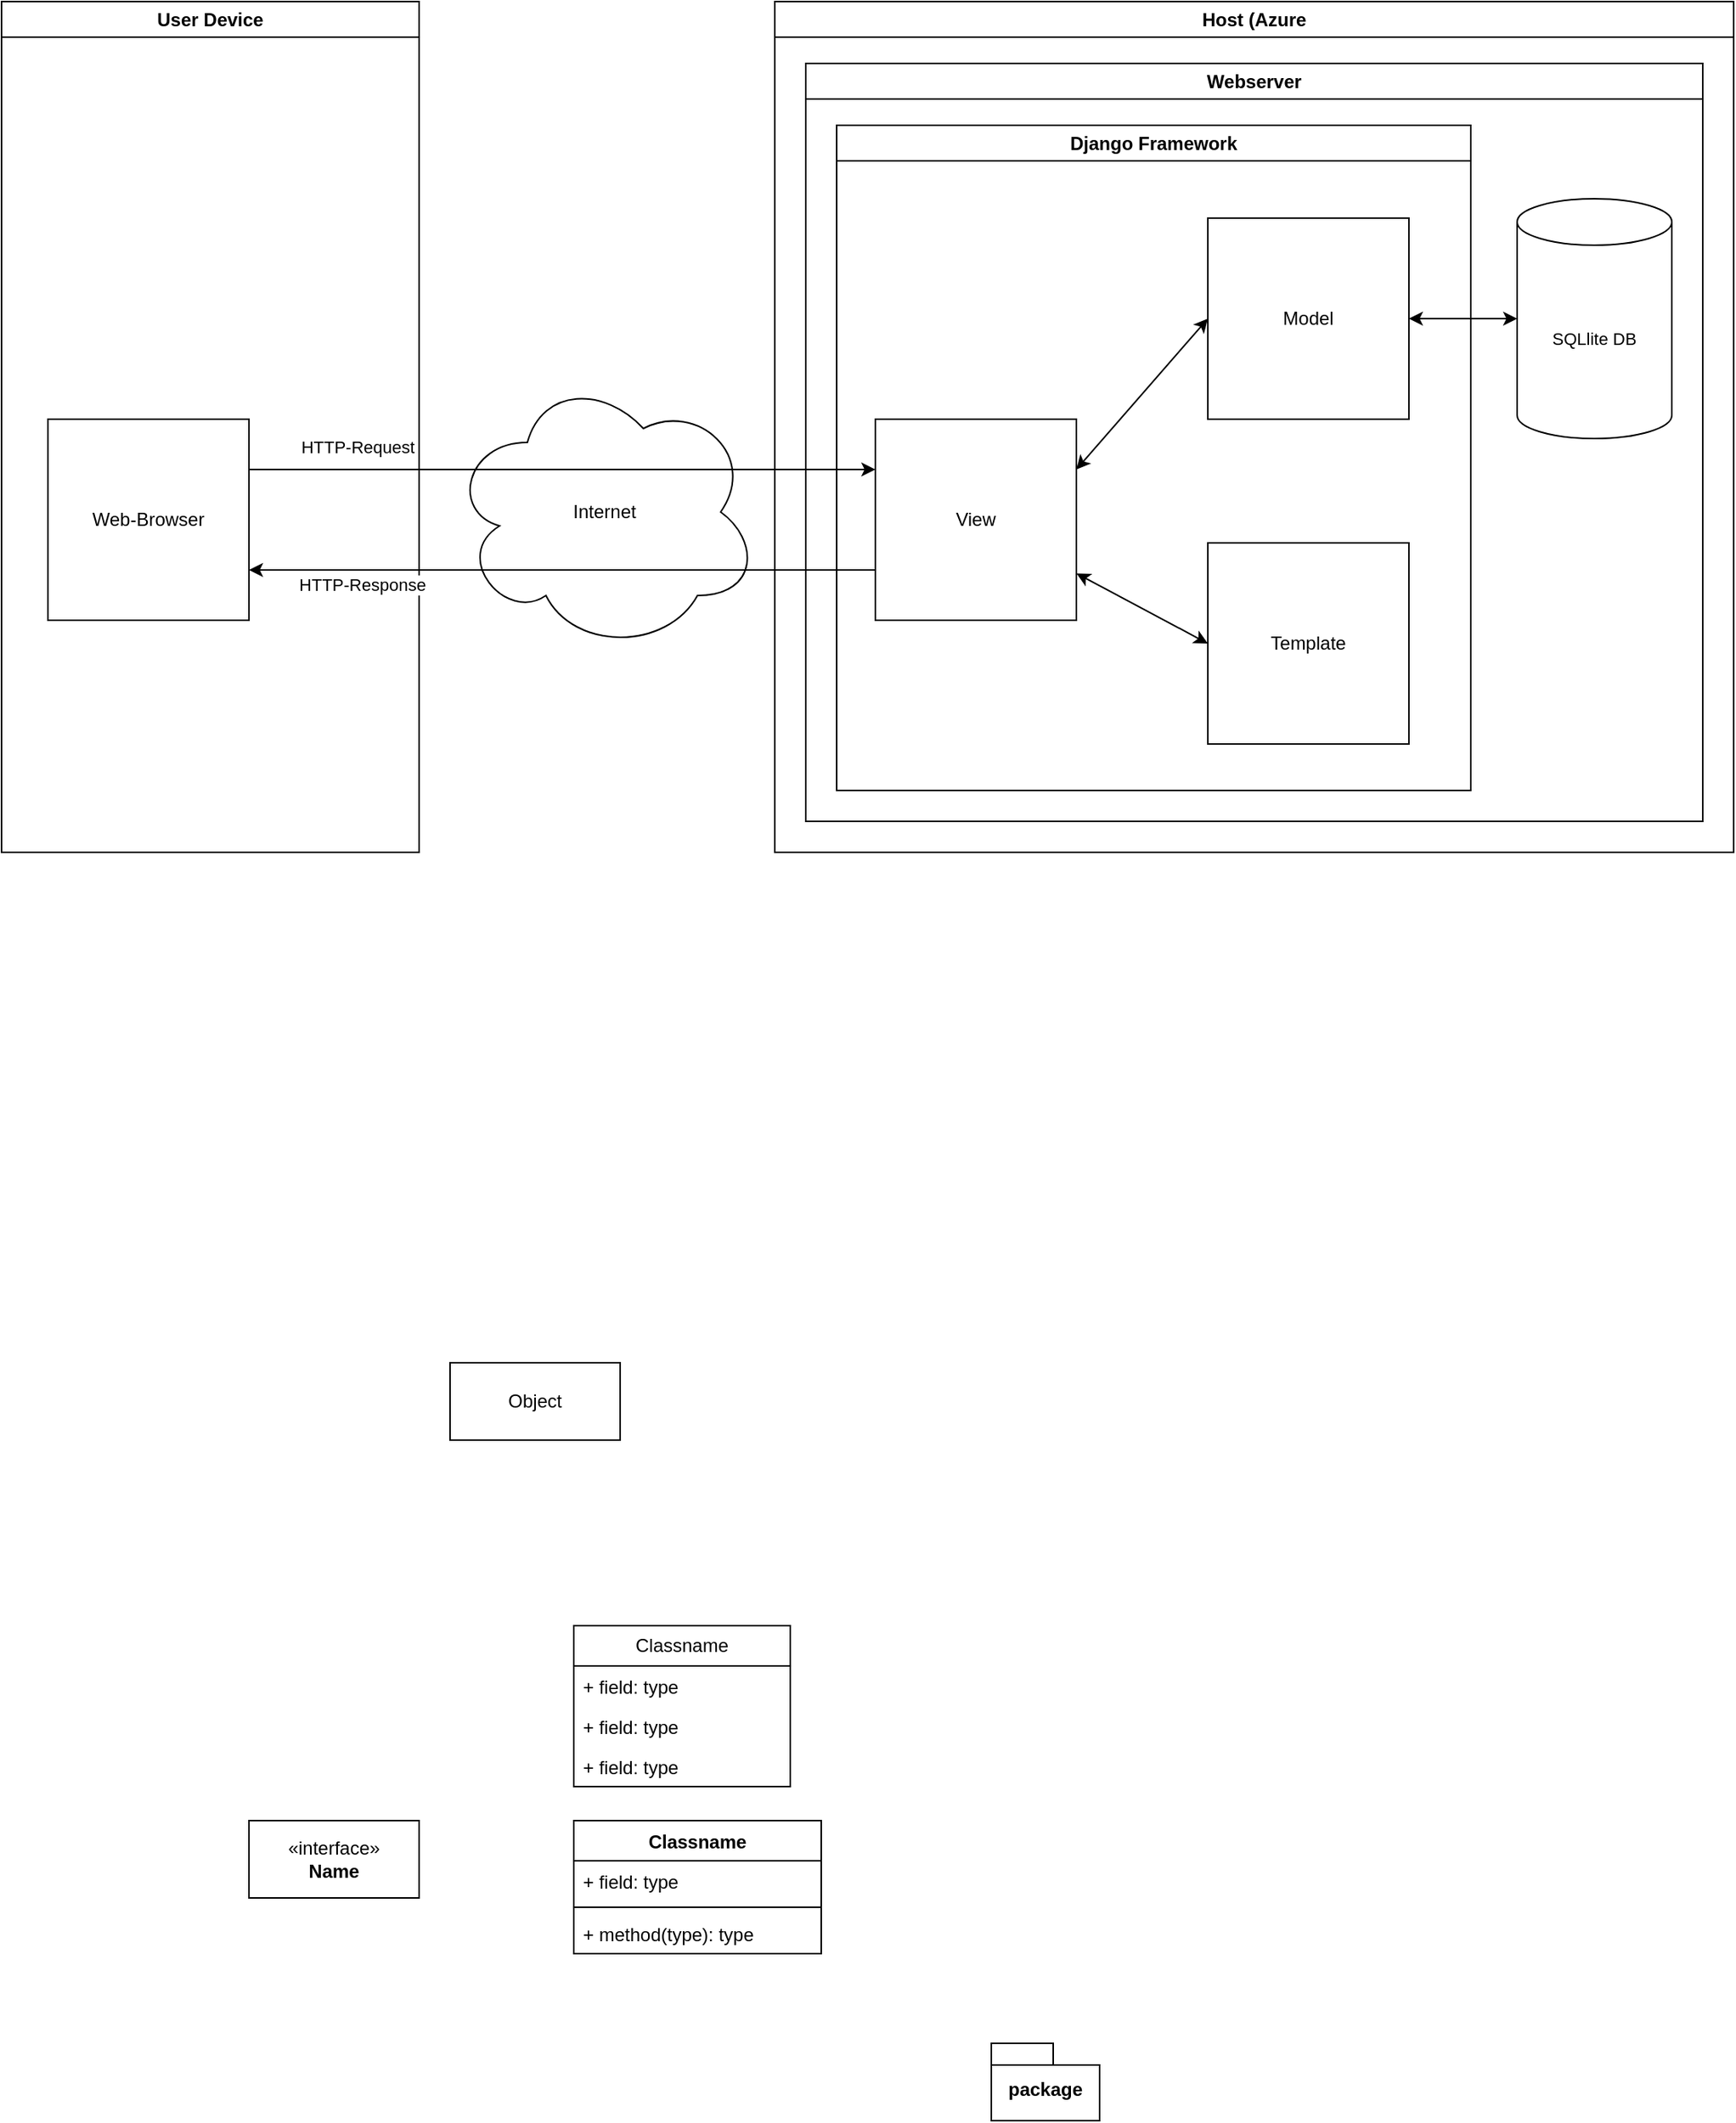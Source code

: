 <mxfile version="24.4.6" type="device">
  <diagram name="Page-1" id="9cDuzA8dWW3rvbhixKFT">
    <mxGraphModel dx="2017" dy="837" grid="1" gridSize="10" guides="1" tooltips="1" connect="1" arrows="1" fold="1" page="1" pageScale="1" pageWidth="1169" pageHeight="827" math="0" shadow="0">
      <root>
        <mxCell id="0" />
        <mxCell id="1" parent="0" />
        <mxCell id="fdgCoZfeHB2734mXmXoV-1" value="Internet" style="ellipse;shape=cloud;whiteSpace=wrap;html=1;" parent="1" vertex="1">
          <mxGeometry x="310" y="280" width="200" height="180" as="geometry" />
        </mxCell>
        <mxCell id="14lBmvjNb1YJ2oHl-Nkj-1" value="User Device" style="swimlane;whiteSpace=wrap;html=1;" parent="1" vertex="1">
          <mxGeometry x="20" y="40" width="270" height="550" as="geometry" />
        </mxCell>
        <mxCell id="14lBmvjNb1YJ2oHl-Nkj-4" value="Web-Browser" style="whiteSpace=wrap;html=1;aspect=fixed;" parent="14lBmvjNb1YJ2oHl-Nkj-1" vertex="1">
          <mxGeometry x="30" y="270" width="130" height="130" as="geometry" />
        </mxCell>
        <mxCell id="14lBmvjNb1YJ2oHl-Nkj-2" value="Host (Azure" style="swimlane;whiteSpace=wrap;html=1;" parent="1" vertex="1">
          <mxGeometry x="520" y="40" width="620" height="550" as="geometry">
            <mxRectangle x="530" y="90" width="90" height="30" as="alternateBounds" />
          </mxGeometry>
        </mxCell>
        <mxCell id="14lBmvjNb1YJ2oHl-Nkj-6" value="Webserver" style="swimlane;whiteSpace=wrap;html=1;movable=1;resizable=1;rotatable=1;deletable=1;editable=1;locked=0;connectable=1;" parent="14lBmvjNb1YJ2oHl-Nkj-2" vertex="1">
          <mxGeometry x="20" y="40" width="580" height="490" as="geometry" />
        </mxCell>
        <mxCell id="fdgCoZfeHB2734mXmXoV-2" value="Django Framework" style="swimlane;whiteSpace=wrap;html=1;" parent="14lBmvjNb1YJ2oHl-Nkj-6" vertex="1">
          <mxGeometry x="20" y="40" width="410" height="430" as="geometry" />
        </mxCell>
        <mxCell id="14lBmvjNb1YJ2oHl-Nkj-11" value="View" style="whiteSpace=wrap;html=1;aspect=fixed;" parent="fdgCoZfeHB2734mXmXoV-2" vertex="1">
          <mxGeometry x="25" y="190" width="130" height="130" as="geometry" />
        </mxCell>
        <mxCell id="14lBmvjNb1YJ2oHl-Nkj-12" value="Model" style="whiteSpace=wrap;html=1;aspect=fixed;" parent="fdgCoZfeHB2734mXmXoV-2" vertex="1">
          <mxGeometry x="240" y="60" width="130" height="130" as="geometry" />
        </mxCell>
        <mxCell id="14lBmvjNb1YJ2oHl-Nkj-15" style="edgeStyle=none;rounded=0;orthogonalLoop=1;jettySize=auto;html=1;entryX=0;entryY=0.5;entryDx=0;entryDy=0;strokeColor=default;align=center;verticalAlign=middle;fontFamily=Helvetica;fontSize=11;fontColor=default;labelBackgroundColor=default;startArrow=classic;startFill=1;endArrow=classic;exitX=1;exitY=0.25;exitDx=0;exitDy=0;" parent="fdgCoZfeHB2734mXmXoV-2" source="14lBmvjNb1YJ2oHl-Nkj-11" target="14lBmvjNb1YJ2oHl-Nkj-12" edge="1">
          <mxGeometry relative="1" as="geometry" />
        </mxCell>
        <mxCell id="14lBmvjNb1YJ2oHl-Nkj-13" value="Template" style="whiteSpace=wrap;html=1;aspect=fixed;" parent="fdgCoZfeHB2734mXmXoV-2" vertex="1">
          <mxGeometry x="240" y="270" width="130" height="130" as="geometry" />
        </mxCell>
        <mxCell id="14lBmvjNb1YJ2oHl-Nkj-14" style="rounded=0;orthogonalLoop=1;jettySize=auto;html=1;entryX=0;entryY=0.5;entryDx=0;entryDy=0;strokeColor=default;startArrow=classic;startFill=1;" parent="fdgCoZfeHB2734mXmXoV-2" source="14lBmvjNb1YJ2oHl-Nkj-11" target="14lBmvjNb1YJ2oHl-Nkj-13" edge="1">
          <mxGeometry relative="1" as="geometry" />
        </mxCell>
        <mxCell id="14lBmvjNb1YJ2oHl-Nkj-16" value="SQLlite DB" style="shape=cylinder3;whiteSpace=wrap;html=1;boundedLbl=1;backgroundOutline=1;size=15;fontFamily=Helvetica;fontSize=11;fontColor=default;labelBackgroundColor=default;" parent="14lBmvjNb1YJ2oHl-Nkj-6" vertex="1">
          <mxGeometry x="460" y="87.5" width="100" height="155" as="geometry" />
        </mxCell>
        <mxCell id="14lBmvjNb1YJ2oHl-Nkj-21" style="edgeStyle=none;rounded=0;orthogonalLoop=1;jettySize=auto;html=1;strokeColor=default;align=center;verticalAlign=middle;fontFamily=Helvetica;fontSize=11;fontColor=default;labelBackgroundColor=default;startArrow=classic;startFill=1;endArrow=classic;" parent="14lBmvjNb1YJ2oHl-Nkj-6" source="14lBmvjNb1YJ2oHl-Nkj-12" target="14lBmvjNb1YJ2oHl-Nkj-16" edge="1">
          <mxGeometry relative="1" as="geometry" />
        </mxCell>
        <mxCell id="14lBmvjNb1YJ2oHl-Nkj-17" style="edgeStyle=none;rounded=0;orthogonalLoop=1;jettySize=auto;html=1;strokeColor=default;align=center;verticalAlign=middle;fontFamily=Helvetica;fontSize=11;fontColor=default;labelBackgroundColor=default;startArrow=none;startFill=0;endArrow=classic;exitX=1;exitY=0.25;exitDx=0;exitDy=0;entryX=0;entryY=0.25;entryDx=0;entryDy=0;" parent="1" source="14lBmvjNb1YJ2oHl-Nkj-4" target="14lBmvjNb1YJ2oHl-Nkj-11" edge="1">
          <mxGeometry relative="1" as="geometry">
            <mxPoint x="380" y="380" as="sourcePoint" />
            <mxPoint x="585" y="380" as="targetPoint" />
          </mxGeometry>
        </mxCell>
        <mxCell id="14lBmvjNb1YJ2oHl-Nkj-18" value="HTTP-Request" style="edgeLabel;html=1;align=center;verticalAlign=middle;resizable=0;points=[];fontFamily=Helvetica;fontSize=11;fontColor=default;labelBackgroundColor=default;" parent="14lBmvjNb1YJ2oHl-Nkj-17" vertex="1" connectable="0">
          <mxGeometry x="0.344" y="2" relative="1" as="geometry">
            <mxPoint x="-202" y="-13" as="offset" />
          </mxGeometry>
        </mxCell>
        <mxCell id="14lBmvjNb1YJ2oHl-Nkj-19" value="HTTP-Response" style="edgeStyle=none;rounded=0;orthogonalLoop=1;jettySize=auto;html=1;exitX=0;exitY=0.75;exitDx=0;exitDy=0;entryX=1;entryY=0.75;entryDx=0;entryDy=0;strokeColor=default;align=center;verticalAlign=middle;fontFamily=Helvetica;fontSize=11;fontColor=default;labelBackgroundColor=default;startArrow=none;startFill=0;endArrow=classic;endFill=1;" parent="1" source="14lBmvjNb1YJ2oHl-Nkj-11" target="14lBmvjNb1YJ2oHl-Nkj-4" edge="1">
          <mxGeometry x="0.641" y="9" relative="1" as="geometry">
            <Array as="points" />
            <mxPoint as="offset" />
          </mxGeometry>
        </mxCell>
        <mxCell id="14lBmvjNb1YJ2oHl-Nkj-20" value="&lt;span style=&quot;color: rgba(0, 0, 0, 0); font-family: monospace; font-size: 0px; text-align: start; background-color: rgb(27, 29, 30);&quot;&gt;%3CmxGraphModel%3E%3Croot%3E%3CmxCell%20id%3D%220%22%2F%3E%3CmxCell%20id%3D%221%22%20parent%3D%220%22%2F%3E%3CmxCell%20id%3D%222%22%20value%3D%22HTTP-Request%22%20style%3D%22edgeLabel%3Bhtml%3D1%3Balign%3Dcenter%3BverticalAlign%3Dmiddle%3Bresizable%3D0%3Bpoints%3D%5B%5D%3BfontFamily%3DHelvetica%3BfontSize%3D11%3BfontColor%3Ddefault%3BlabelBackgroundColor%3Ddefault%3B%22%20vertex%3D%221%22%20connectable%3D%220%22%20parent%3D%221%22%3E%3CmxGeometry%20x%3D%22395%22%20y%3D%22365%22%20as%3D%22geometry%22%2F%3E%3C%2FmxCell%3E%3C%2Froot%3E%3C%2FmxGraphModel%3EHTT&lt;/span&gt;&lt;span style=&quot;color: rgba(0, 0, 0, 0); font-family: monospace; font-size: 0px; text-align: start; background-color: rgb(27, 29, 30);&quot;&gt;%3CmxGraphModel%3E%3Croot%3E%3CmxCell%20id%3D%220%22%2F%3E%3CmxCell%20id%3D%221%22%20parent%3D%220%22%2F%3E%3CmxCell%20id%3D%222%22%20value%3D%22HTTP-Request%22%20style%3D%22edgeLabel%3Bhtml%3D1%3Balign%3Dcenter%3BverticalAlign%3Dmiddle%3Bresizable%3D0%3Bpoints%3D%5B%5D%3BfontFamily%3DHelvetica%3BfontSize%3D11%3BfontColor%3Ddefault%3BlabelBackgroundColor%3Ddefault%3B%22%20vertex%3D%221%22%20connectable%3D%220%22%20parent%3D%221%22%3E%3CmxGeometry%20x%3D%22395%22%20y%3D%22365%22%20as%3D%22geometry%22%2F%3E%3C%2FmxCell%3E%3C%2Froot%3E%3C%2FmxGraphModel%3E&lt;/span&gt;" style="edgeLabel;html=1;align=center;verticalAlign=middle;resizable=0;points=[];fontFamily=Helvetica;fontSize=11;fontColor=default;labelBackgroundColor=default;" parent="14lBmvjNb1YJ2oHl-Nkj-19" vertex="1" connectable="0">
          <mxGeometry x="0.536" y="-3" relative="1" as="geometry">
            <mxPoint as="offset" />
          </mxGeometry>
        </mxCell>
        <mxCell id="aa_rpYsmE1FS10G82Ykt-1" value="Object" style="html=1;whiteSpace=wrap;" parent="1" vertex="1">
          <mxGeometry x="310" y="920" width="110" height="50" as="geometry" />
        </mxCell>
        <mxCell id="aa_rpYsmE1FS10G82Ykt-2" value="&amp;laquo;interface&amp;raquo;&lt;br&gt;&lt;b&gt;Name&lt;/b&gt;" style="html=1;whiteSpace=wrap;" parent="1" vertex="1">
          <mxGeometry x="180" y="1216" width="110" height="50" as="geometry" />
        </mxCell>
        <mxCell id="aa_rpYsmE1FS10G82Ykt-3" value="Classname" style="swimlane;fontStyle=1;align=center;verticalAlign=top;childLayout=stackLayout;horizontal=1;startSize=26;horizontalStack=0;resizeParent=1;resizeParentMax=0;resizeLast=0;collapsible=1;marginBottom=0;whiteSpace=wrap;html=1;" parent="1" vertex="1">
          <mxGeometry x="390" y="1216" width="160" height="86" as="geometry" />
        </mxCell>
        <mxCell id="aa_rpYsmE1FS10G82Ykt-4" value="+ field: type" style="text;strokeColor=none;fillColor=none;align=left;verticalAlign=top;spacingLeft=4;spacingRight=4;overflow=hidden;rotatable=0;points=[[0,0.5],[1,0.5]];portConstraint=eastwest;whiteSpace=wrap;html=1;" parent="aa_rpYsmE1FS10G82Ykt-3" vertex="1">
          <mxGeometry y="26" width="160" height="26" as="geometry" />
        </mxCell>
        <mxCell id="aa_rpYsmE1FS10G82Ykt-5" value="" style="line;strokeWidth=1;fillColor=none;align=left;verticalAlign=middle;spacingTop=-1;spacingLeft=3;spacingRight=3;rotatable=0;labelPosition=right;points=[];portConstraint=eastwest;strokeColor=inherit;" parent="aa_rpYsmE1FS10G82Ykt-3" vertex="1">
          <mxGeometry y="52" width="160" height="8" as="geometry" />
        </mxCell>
        <mxCell id="aa_rpYsmE1FS10G82Ykt-6" value="+ method(type): type" style="text;strokeColor=none;fillColor=none;align=left;verticalAlign=top;spacingLeft=4;spacingRight=4;overflow=hidden;rotatable=0;points=[[0,0.5],[1,0.5]];portConstraint=eastwest;whiteSpace=wrap;html=1;" parent="aa_rpYsmE1FS10G82Ykt-3" vertex="1">
          <mxGeometry y="60" width="160" height="26" as="geometry" />
        </mxCell>
        <mxCell id="aa_rpYsmE1FS10G82Ykt-7" value="Classname" style="swimlane;fontStyle=0;childLayout=stackLayout;horizontal=1;startSize=26;fillColor=none;horizontalStack=0;resizeParent=1;resizeParentMax=0;resizeLast=0;collapsible=1;marginBottom=0;whiteSpace=wrap;html=1;" parent="1" vertex="1">
          <mxGeometry x="390" y="1090" width="140" height="104" as="geometry" />
        </mxCell>
        <mxCell id="aa_rpYsmE1FS10G82Ykt-8" value="+ field: type" style="text;strokeColor=none;fillColor=none;align=left;verticalAlign=top;spacingLeft=4;spacingRight=4;overflow=hidden;rotatable=0;points=[[0,0.5],[1,0.5]];portConstraint=eastwest;whiteSpace=wrap;html=1;" parent="aa_rpYsmE1FS10G82Ykt-7" vertex="1">
          <mxGeometry y="26" width="140" height="26" as="geometry" />
        </mxCell>
        <mxCell id="aa_rpYsmE1FS10G82Ykt-9" value="+ field: type" style="text;strokeColor=none;fillColor=none;align=left;verticalAlign=top;spacingLeft=4;spacingRight=4;overflow=hidden;rotatable=0;points=[[0,0.5],[1,0.5]];portConstraint=eastwest;whiteSpace=wrap;html=1;" parent="aa_rpYsmE1FS10G82Ykt-7" vertex="1">
          <mxGeometry y="52" width="140" height="26" as="geometry" />
        </mxCell>
        <mxCell id="aa_rpYsmE1FS10G82Ykt-10" value="+ field: type" style="text;strokeColor=none;fillColor=none;align=left;verticalAlign=top;spacingLeft=4;spacingRight=4;overflow=hidden;rotatable=0;points=[[0,0.5],[1,0.5]];portConstraint=eastwest;whiteSpace=wrap;html=1;" parent="aa_rpYsmE1FS10G82Ykt-7" vertex="1">
          <mxGeometry y="78" width="140" height="26" as="geometry" />
        </mxCell>
        <mxCell id="aa_rpYsmE1FS10G82Ykt-11" value="package" style="shape=folder;fontStyle=1;spacingTop=10;tabWidth=40;tabHeight=14;tabPosition=left;html=1;whiteSpace=wrap;" parent="1" vertex="1">
          <mxGeometry x="660" y="1360" width="70" height="50" as="geometry" />
        </mxCell>
      </root>
    </mxGraphModel>
  </diagram>
</mxfile>
